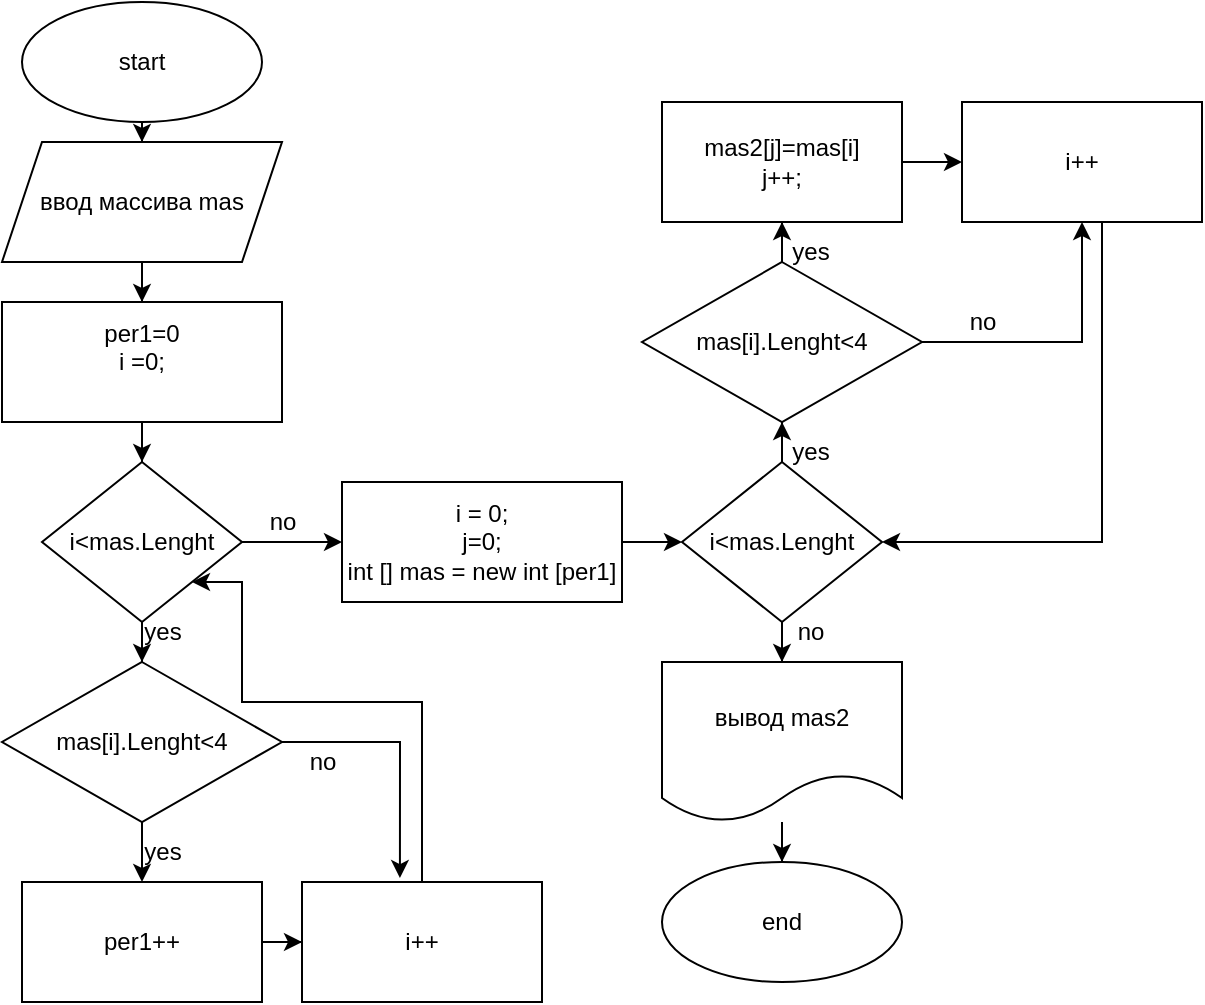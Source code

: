 <mxfile version="20.4.0" type="device"><diagram id="fIloKi1ANVUgQHjFS0A-" name="Страница 1"><mxGraphModel dx="1038" dy="564" grid="1" gridSize="10" guides="1" tooltips="1" connect="1" arrows="1" fold="1" page="1" pageScale="1" pageWidth="827" pageHeight="1169" math="0" shadow="0"><root><mxCell id="0"/><mxCell id="1" parent="0"/><mxCell id="f9K06APF8oIivF3DnlnX-4" style="edgeStyle=orthogonalEdgeStyle;rounded=0;orthogonalLoop=1;jettySize=auto;html=1;" edge="1" parent="1" source="f9K06APF8oIivF3DnlnX-1" target="f9K06APF8oIivF3DnlnX-2"><mxGeometry relative="1" as="geometry"/></mxCell><mxCell id="f9K06APF8oIivF3DnlnX-1" value="start" style="ellipse;whiteSpace=wrap;html=1;" vertex="1" parent="1"><mxGeometry x="40" y="30" width="120" height="60" as="geometry"/></mxCell><mxCell id="f9K06APF8oIivF3DnlnX-5" style="edgeStyle=orthogonalEdgeStyle;rounded=0;orthogonalLoop=1;jettySize=auto;html=1;" edge="1" parent="1" source="f9K06APF8oIivF3DnlnX-2" target="f9K06APF8oIivF3DnlnX-3"><mxGeometry relative="1" as="geometry"/></mxCell><mxCell id="f9K06APF8oIivF3DnlnX-2" value="ввод массива mas" style="shape=parallelogram;perimeter=parallelogramPerimeter;whiteSpace=wrap;html=1;fixedSize=1;" vertex="1" parent="1"><mxGeometry x="30" y="100" width="140" height="60" as="geometry"/></mxCell><mxCell id="f9K06APF8oIivF3DnlnX-15" style="edgeStyle=orthogonalEdgeStyle;rounded=0;orthogonalLoop=1;jettySize=auto;html=1;" edge="1" parent="1" source="f9K06APF8oIivF3DnlnX-3" target="f9K06APF8oIivF3DnlnX-13"><mxGeometry relative="1" as="geometry"/></mxCell><mxCell id="f9K06APF8oIivF3DnlnX-3" value="&lt;div&gt;per1=0&lt;br&gt;&lt;/div&gt;&lt;div&gt;i =0;&lt;br&gt;&lt;/div&gt;&lt;div&gt;&lt;br&gt;&lt;/div&gt;" style="whiteSpace=wrap;html=1;" vertex="1" parent="1"><mxGeometry x="30" y="180" width="140" height="60" as="geometry"/></mxCell><mxCell id="f9K06APF8oIivF3DnlnX-18" style="edgeStyle=orthogonalEdgeStyle;rounded=0;orthogonalLoop=1;jettySize=auto;html=1;entryX=0.408;entryY=-0.033;entryDx=0;entryDy=0;entryPerimeter=0;" edge="1" parent="1" source="f9K06APF8oIivF3DnlnX-9" target="f9K06APF8oIivF3DnlnX-17"><mxGeometry relative="1" as="geometry"><mxPoint x="560" y="390" as="targetPoint"/></mxGeometry></mxCell><mxCell id="f9K06APF8oIivF3DnlnX-19" style="edgeStyle=orthogonalEdgeStyle;rounded=0;orthogonalLoop=1;jettySize=auto;html=1;entryX=0.5;entryY=0;entryDx=0;entryDy=0;" edge="1" parent="1" source="f9K06APF8oIivF3DnlnX-9" target="f9K06APF8oIivF3DnlnX-11"><mxGeometry relative="1" as="geometry"/></mxCell><mxCell id="f9K06APF8oIivF3DnlnX-9" value="mas[i].Lenght&amp;lt;4 " style="rhombus;whiteSpace=wrap;html=1;" vertex="1" parent="1"><mxGeometry x="30" y="360" width="140" height="80" as="geometry"/></mxCell><mxCell id="f9K06APF8oIivF3DnlnX-20" style="edgeStyle=orthogonalEdgeStyle;rounded=0;orthogonalLoop=1;jettySize=auto;html=1;entryX=0;entryY=0.5;entryDx=0;entryDy=0;" edge="1" parent="1" source="f9K06APF8oIivF3DnlnX-11" target="f9K06APF8oIivF3DnlnX-17"><mxGeometry relative="1" as="geometry"/></mxCell><mxCell id="f9K06APF8oIivF3DnlnX-11" value="&lt;div&gt;per1++&lt;/div&gt;" style="whiteSpace=wrap;html=1;" vertex="1" parent="1"><mxGeometry x="40" y="470" width="120" height="60" as="geometry"/></mxCell><mxCell id="f9K06APF8oIivF3DnlnX-16" style="edgeStyle=orthogonalEdgeStyle;rounded=0;orthogonalLoop=1;jettySize=auto;html=1;entryX=0.5;entryY=0;entryDx=0;entryDy=0;" edge="1" parent="1" source="f9K06APF8oIivF3DnlnX-13" target="f9K06APF8oIivF3DnlnX-9"><mxGeometry relative="1" as="geometry"/></mxCell><mxCell id="f9K06APF8oIivF3DnlnX-23" style="edgeStyle=orthogonalEdgeStyle;rounded=0;orthogonalLoop=1;jettySize=auto;html=1;" edge="1" parent="1" source="f9K06APF8oIivF3DnlnX-13" target="f9K06APF8oIivF3DnlnX-22"><mxGeometry relative="1" as="geometry"/></mxCell><mxCell id="f9K06APF8oIivF3DnlnX-13" value="i&amp;lt;mas.Lenght" style="rhombus;whiteSpace=wrap;html=1;" vertex="1" parent="1"><mxGeometry x="50" y="260" width="100" height="80" as="geometry"/></mxCell><mxCell id="f9K06APF8oIivF3DnlnX-21" style="edgeStyle=orthogonalEdgeStyle;rounded=0;orthogonalLoop=1;jettySize=auto;html=1;entryX=1;entryY=1;entryDx=0;entryDy=0;" edge="1" parent="1" source="f9K06APF8oIivF3DnlnX-17" target="f9K06APF8oIivF3DnlnX-13"><mxGeometry relative="1" as="geometry"><Array as="points"><mxPoint x="240" y="380"/><mxPoint x="150" y="380"/><mxPoint x="150" y="320"/></Array></mxGeometry></mxCell><mxCell id="f9K06APF8oIivF3DnlnX-17" value="i++" style="whiteSpace=wrap;html=1;" vertex="1" parent="1"><mxGeometry x="180" y="470" width="120" height="60" as="geometry"/></mxCell><mxCell id="f9K06APF8oIivF3DnlnX-28" style="edgeStyle=orthogonalEdgeStyle;rounded=0;orthogonalLoop=1;jettySize=auto;html=1;" edge="1" parent="1" source="f9K06APF8oIivF3DnlnX-22" target="f9K06APF8oIivF3DnlnX-25"><mxGeometry relative="1" as="geometry"/></mxCell><mxCell id="f9K06APF8oIivF3DnlnX-22" value="&lt;div&gt;i = 0;&lt;/div&gt;&lt;div&gt;j=0;&lt;br&gt;&lt;/div&gt;&lt;div&gt;int [] mas = new int [per1]&lt;/div&gt;" style="whiteSpace=wrap;html=1;" vertex="1" parent="1"><mxGeometry x="200" y="270" width="140" height="60" as="geometry"/></mxCell><mxCell id="f9K06APF8oIivF3DnlnX-29" style="edgeStyle=orthogonalEdgeStyle;rounded=0;orthogonalLoop=1;jettySize=auto;html=1;entryX=0.5;entryY=1;entryDx=0;entryDy=0;" edge="1" parent="1" source="f9K06APF8oIivF3DnlnX-25" target="f9K06APF8oIivF3DnlnX-27"><mxGeometry relative="1" as="geometry"/></mxCell><mxCell id="f9K06APF8oIivF3DnlnX-39" style="edgeStyle=orthogonalEdgeStyle;rounded=0;orthogonalLoop=1;jettySize=auto;html=1;entryX=0.5;entryY=0;entryDx=0;entryDy=0;" edge="1" parent="1" source="f9K06APF8oIivF3DnlnX-25" target="f9K06APF8oIivF3DnlnX-36"><mxGeometry relative="1" as="geometry"/></mxCell><mxCell id="f9K06APF8oIivF3DnlnX-25" value="i&amp;lt;mas.Lenght" style="rhombus;whiteSpace=wrap;html=1;" vertex="1" parent="1"><mxGeometry x="370" y="260" width="100" height="80" as="geometry"/></mxCell><mxCell id="f9K06APF8oIivF3DnlnX-31" style="edgeStyle=orthogonalEdgeStyle;rounded=0;orthogonalLoop=1;jettySize=auto;html=1;entryX=0.5;entryY=1;entryDx=0;entryDy=0;" edge="1" parent="1" source="f9K06APF8oIivF3DnlnX-27" target="f9K06APF8oIivF3DnlnX-30"><mxGeometry relative="1" as="geometry"/></mxCell><mxCell id="f9K06APF8oIivF3DnlnX-34" style="edgeStyle=orthogonalEdgeStyle;rounded=0;orthogonalLoop=1;jettySize=auto;html=1;entryX=0.5;entryY=1;entryDx=0;entryDy=0;" edge="1" parent="1" source="f9K06APF8oIivF3DnlnX-27" target="f9K06APF8oIivF3DnlnX-32"><mxGeometry relative="1" as="geometry"/></mxCell><mxCell id="f9K06APF8oIivF3DnlnX-27" value="mas[i].Lenght&amp;lt;4 " style="rhombus;whiteSpace=wrap;html=1;" vertex="1" parent="1"><mxGeometry x="350" y="160" width="140" height="80" as="geometry"/></mxCell><mxCell id="f9K06APF8oIivF3DnlnX-33" style="edgeStyle=orthogonalEdgeStyle;rounded=0;orthogonalLoop=1;jettySize=auto;html=1;entryX=0;entryY=0.5;entryDx=0;entryDy=0;" edge="1" parent="1" source="f9K06APF8oIivF3DnlnX-30" target="f9K06APF8oIivF3DnlnX-32"><mxGeometry relative="1" as="geometry"/></mxCell><mxCell id="f9K06APF8oIivF3DnlnX-30" value="&lt;div&gt;mas2[j]=mas[i]&lt;/div&gt;&lt;div&gt;j++;&lt;br&gt;&lt;/div&gt;" style="whiteSpace=wrap;html=1;" vertex="1" parent="1"><mxGeometry x="360" y="80" width="120" height="60" as="geometry"/></mxCell><mxCell id="f9K06APF8oIivF3DnlnX-35" style="edgeStyle=orthogonalEdgeStyle;rounded=0;orthogonalLoop=1;jettySize=auto;html=1;entryX=1;entryY=0.5;entryDx=0;entryDy=0;" edge="1" parent="1" source="f9K06APF8oIivF3DnlnX-32" target="f9K06APF8oIivF3DnlnX-25"><mxGeometry relative="1" as="geometry"><Array as="points"><mxPoint x="580" y="300"/></Array></mxGeometry></mxCell><mxCell id="f9K06APF8oIivF3DnlnX-32" value="i++" style="whiteSpace=wrap;html=1;" vertex="1" parent="1"><mxGeometry x="510" y="80" width="120" height="60" as="geometry"/></mxCell><mxCell id="f9K06APF8oIivF3DnlnX-38" value="" style="edgeStyle=orthogonalEdgeStyle;rounded=0;orthogonalLoop=1;jettySize=auto;html=1;" edge="1" parent="1" source="f9K06APF8oIivF3DnlnX-36" target="f9K06APF8oIivF3DnlnX-37"><mxGeometry relative="1" as="geometry"/></mxCell><mxCell id="f9K06APF8oIivF3DnlnX-36" value="вывод mas2" style="shape=document;whiteSpace=wrap;html=1;boundedLbl=1;" vertex="1" parent="1"><mxGeometry x="360" y="360" width="120" height="80" as="geometry"/></mxCell><mxCell id="f9K06APF8oIivF3DnlnX-37" value="end" style="ellipse;whiteSpace=wrap;html=1;" vertex="1" parent="1"><mxGeometry x="360" y="460" width="120" height="60" as="geometry"/></mxCell><mxCell id="f9K06APF8oIivF3DnlnX-40" value="yes" style="text;html=1;align=center;verticalAlign=middle;resizable=0;points=[];autosize=1;strokeColor=none;fillColor=none;" vertex="1" parent="1"><mxGeometry x="90" y="330" width="40" height="30" as="geometry"/></mxCell><mxCell id="f9K06APF8oIivF3DnlnX-41" value="no" style="text;html=1;align=center;verticalAlign=middle;resizable=0;points=[];autosize=1;strokeColor=none;fillColor=none;" vertex="1" parent="1"><mxGeometry x="150" y="275" width="40" height="30" as="geometry"/></mxCell><mxCell id="f9K06APF8oIivF3DnlnX-42" value="yes" style="text;html=1;align=center;verticalAlign=middle;resizable=0;points=[];autosize=1;strokeColor=none;fillColor=none;" vertex="1" parent="1"><mxGeometry x="90" y="440" width="40" height="30" as="geometry"/></mxCell><mxCell id="f9K06APF8oIivF3DnlnX-43" value="no" style="text;html=1;align=center;verticalAlign=middle;resizable=0;points=[];autosize=1;strokeColor=none;fillColor=none;" vertex="1" parent="1"><mxGeometry x="170" y="395" width="40" height="30" as="geometry"/></mxCell><mxCell id="f9K06APF8oIivF3DnlnX-44" value="no" style="text;html=1;align=center;verticalAlign=middle;resizable=0;points=[];autosize=1;strokeColor=none;fillColor=none;" vertex="1" parent="1"><mxGeometry x="414" y="330" width="40" height="30" as="geometry"/></mxCell><mxCell id="f9K06APF8oIivF3DnlnX-45" value="yes" style="text;html=1;align=center;verticalAlign=middle;resizable=0;points=[];autosize=1;strokeColor=none;fillColor=none;" vertex="1" parent="1"><mxGeometry x="414" y="240" width="40" height="30" as="geometry"/></mxCell><mxCell id="f9K06APF8oIivF3DnlnX-46" value="no" style="text;html=1;align=center;verticalAlign=middle;resizable=0;points=[];autosize=1;strokeColor=none;fillColor=none;" vertex="1" parent="1"><mxGeometry x="500" y="175" width="40" height="30" as="geometry"/></mxCell><mxCell id="f9K06APF8oIivF3DnlnX-47" value="yes" style="text;html=1;align=center;verticalAlign=middle;resizable=0;points=[];autosize=1;strokeColor=none;fillColor=none;" vertex="1" parent="1"><mxGeometry x="414" y="140" width="40" height="30" as="geometry"/></mxCell></root></mxGraphModel></diagram></mxfile>